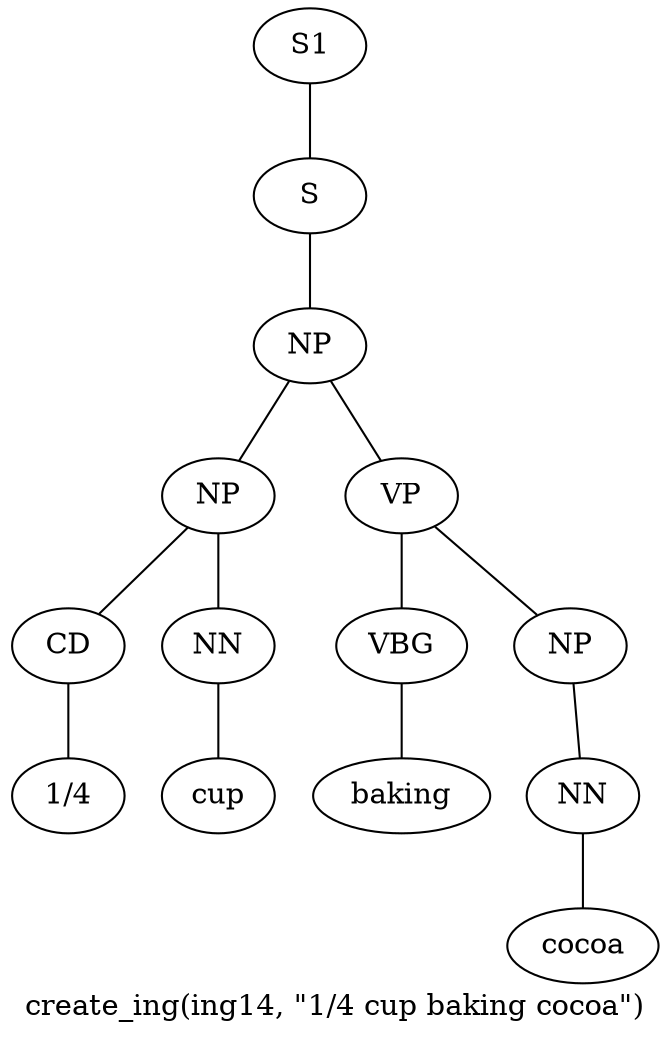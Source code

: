 graph SyntaxGraph {
	label = "create_ing(ing14, \"1/4 cup baking cocoa\")";
	Node0 [label="S1"];
	Node1 [label="S"];
	Node2 [label="NP"];
	Node3 [label="NP"];
	Node4 [label="CD"];
	Node5 [label="1/4"];
	Node6 [label="NN"];
	Node7 [label="cup"];
	Node8 [label="VP"];
	Node9 [label="VBG"];
	Node10 [label="baking"];
	Node11 [label="NP"];
	Node12 [label="NN"];
	Node13 [label="cocoa"];

	Node0 -- Node1;
	Node1 -- Node2;
	Node2 -- Node3;
	Node2 -- Node8;
	Node3 -- Node4;
	Node3 -- Node6;
	Node4 -- Node5;
	Node6 -- Node7;
	Node8 -- Node9;
	Node8 -- Node11;
	Node9 -- Node10;
	Node11 -- Node12;
	Node12 -- Node13;
}